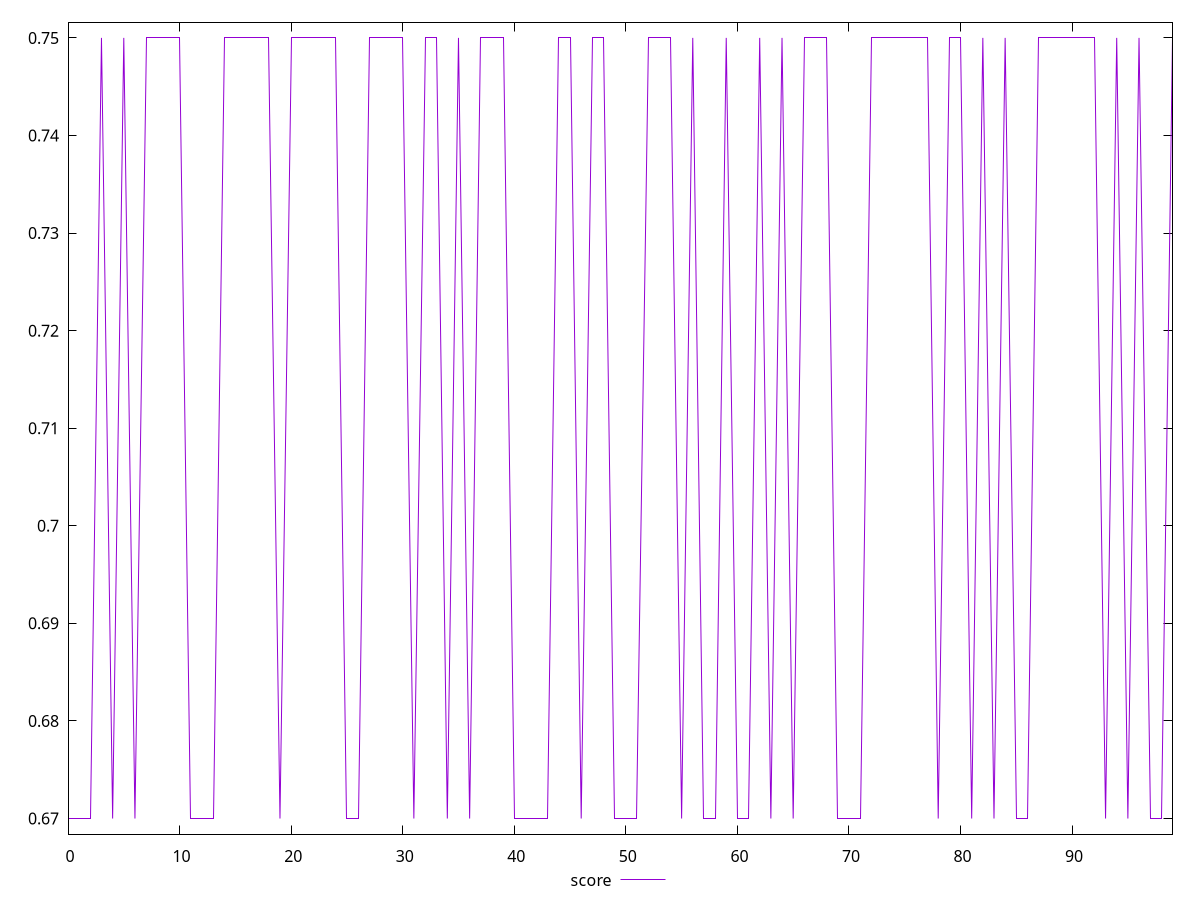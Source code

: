 reset

$score <<EOF
0 0.67
1 0.67
2 0.67
3 0.75
4 0.67
5 0.75
6 0.67
7 0.75
8 0.75
9 0.75
10 0.75
11 0.67
12 0.67
13 0.67
14 0.75
15 0.75
16 0.75
17 0.75
18 0.75
19 0.67
20 0.75
21 0.75
22 0.75
23 0.75
24 0.75
25 0.67
26 0.67
27 0.75
28 0.75
29 0.75
30 0.75
31 0.67
32 0.75
33 0.75
34 0.67
35 0.75
36 0.67
37 0.75
38 0.75
39 0.75
40 0.67
41 0.67
42 0.67
43 0.67
44 0.75
45 0.75
46 0.67
47 0.75
48 0.75
49 0.67
50 0.67
51 0.67
52 0.75
53 0.75
54 0.75
55 0.67
56 0.75
57 0.67
58 0.67
59 0.75
60 0.67
61 0.67
62 0.75
63 0.67
64 0.75
65 0.67
66 0.75
67 0.75
68 0.75
69 0.67
70 0.67
71 0.67
72 0.75
73 0.75
74 0.75
75 0.75
76 0.75
77 0.75
78 0.67
79 0.75
80 0.75
81 0.67
82 0.75
83 0.67
84 0.75
85 0.67
86 0.67
87 0.75
88 0.75
89 0.75
90 0.75
91 0.75
92 0.75
93 0.67
94 0.75
95 0.67
96 0.75
97 0.67
98 0.67
99 0.75
EOF

set key outside below
set xrange [0:99]
set yrange [0.6684:0.7516]
set trange [0.6684:0.7516]
set terminal svg size 640, 500 enhanced background rgb 'white'
set output "reports/report_00033_2021-03-01T14-23-16.841Z/unused-css-rules/samples/astro-cached/score/values.svg"

plot $score title "score" with line

reset
